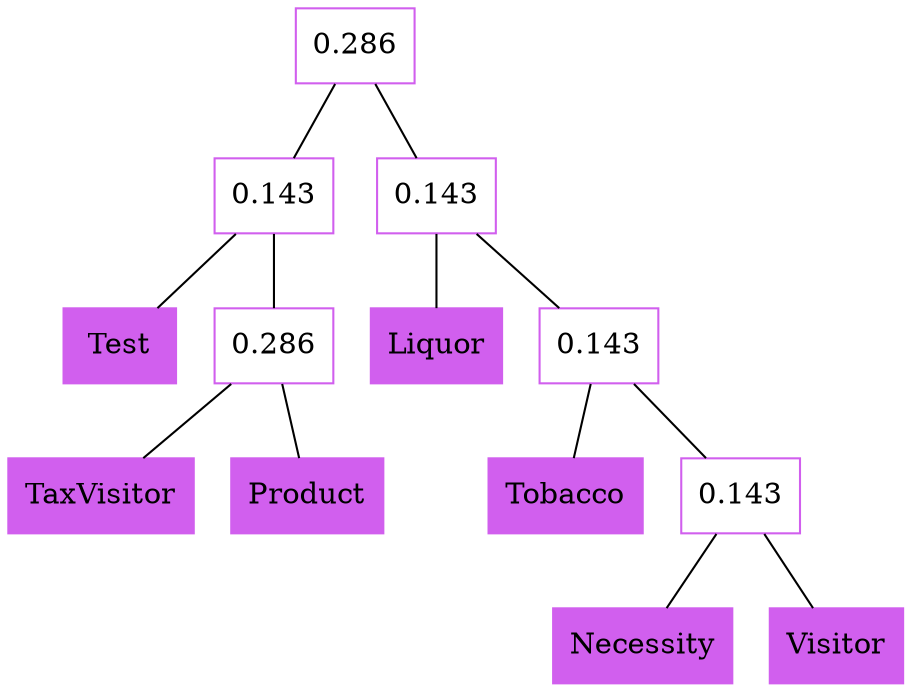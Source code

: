 digraph G{
edge [dir=none]
node1 [style = filled, color = mediumorchid2, label=Test, shape = rectangle]
node2 [color = mediumorchid2, label="0.143", shape = rectangle]
node2 -> node1
node2 -> node5
node3 [style = filled, color = mediumorchid2, label=TaxVisitor, shape = rectangle]
node4 [style = filled, color = mediumorchid2, label=Product, shape = rectangle]
node5 [color = mediumorchid2, label="0.286", shape = rectangle]
node5 -> node3
node5 -> node4
node6 [style = filled, color = mediumorchid2, label=Liquor, shape = rectangle]
node7 [color = mediumorchid2, label="0.143", shape = rectangle]
node7 -> node6
node7 -> node9
node8 [style = filled, color = mediumorchid2, label=Tobacco, shape = rectangle]
node9 [color = mediumorchid2, label="0.143", shape = rectangle]
node9 -> node8
node9 -> node12
node10 [style = filled, color = mediumorchid2, label=Necessity, shape = rectangle]
node11 [style = filled, color = mediumorchid2, label=Visitor, shape = rectangle]
node12 [color = mediumorchid2, label="0.143", shape = rectangle]
node12 -> node10
node12 -> node11

node13 [color = mediumorchid2, label="0.286", shape = rectangle]
node13 -> node2
node13 -> node7
}